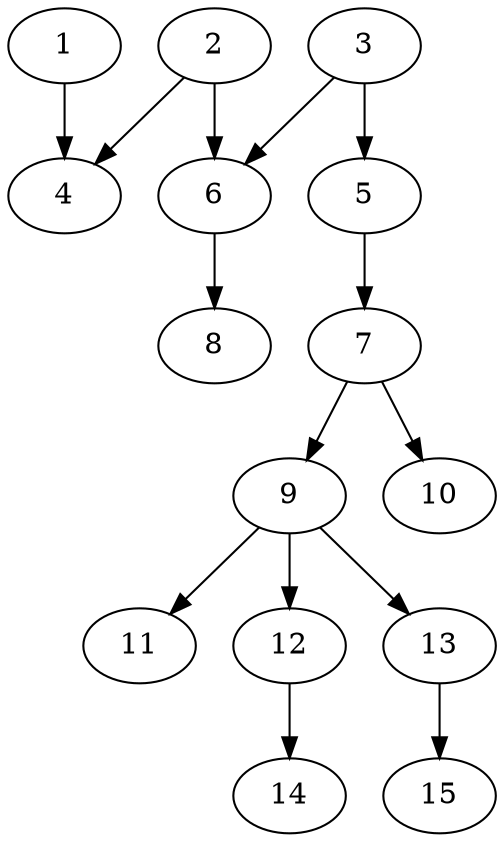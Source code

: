 // DAG automatically generated by daggen at Thu Oct  3 13:59:26 2019
// ./daggen --dot -n 15 --ccr 0.4 --fat 0.5 --regular 0.9 --density 0.5 --mindata 5242880 --maxdata 52428800 
digraph G {
  1 [size="105745920", alpha="0.03", expect_size="42298368"] 
  1 -> 4 [size ="42298368"]
  2 [size="24832000", alpha="0.02", expect_size="9932800"] 
  2 -> 4 [size ="9932800"]
  2 -> 6 [size ="9932800"]
  3 [size="56166400", alpha="0.01", expect_size="22466560"] 
  3 -> 5 [size ="22466560"]
  3 -> 6 [size ="22466560"]
  4 [size="53122560", alpha="0.19", expect_size="21249024"] 
  5 [size="23198720", alpha="0.12", expect_size="9279488"] 
  5 -> 7 [size ="9279488"]
  6 [size="102848000", alpha="0.18", expect_size="41139200"] 
  6 -> 8 [size ="41139200"]
  7 [size="50263040", alpha="0.04", expect_size="20105216"] 
  7 -> 9 [size ="20105216"]
  7 -> 10 [size ="20105216"]
  8 [size="85486080", alpha="0.09", expect_size="34194432"] 
  9 [size="44889600", alpha="0.02", expect_size="17955840"] 
  9 -> 11 [size ="17955840"]
  9 -> 12 [size ="17955840"]
  9 -> 13 [size ="17955840"]
  10 [size="99568640", alpha="0.19", expect_size="39827456"] 
  11 [size="48343040", alpha="0.07", expect_size="19337216"] 
  12 [size="65884160", alpha="0.19", expect_size="26353664"] 
  12 -> 14 [size ="26353664"]
  13 [size="80081920", alpha="0.18", expect_size="32032768"] 
  13 -> 15 [size ="32032768"]
  14 [size="84577280", alpha="0.01", expect_size="33830912"] 
  15 [size="81049600", alpha="0.00", expect_size="32419840"] 
}
